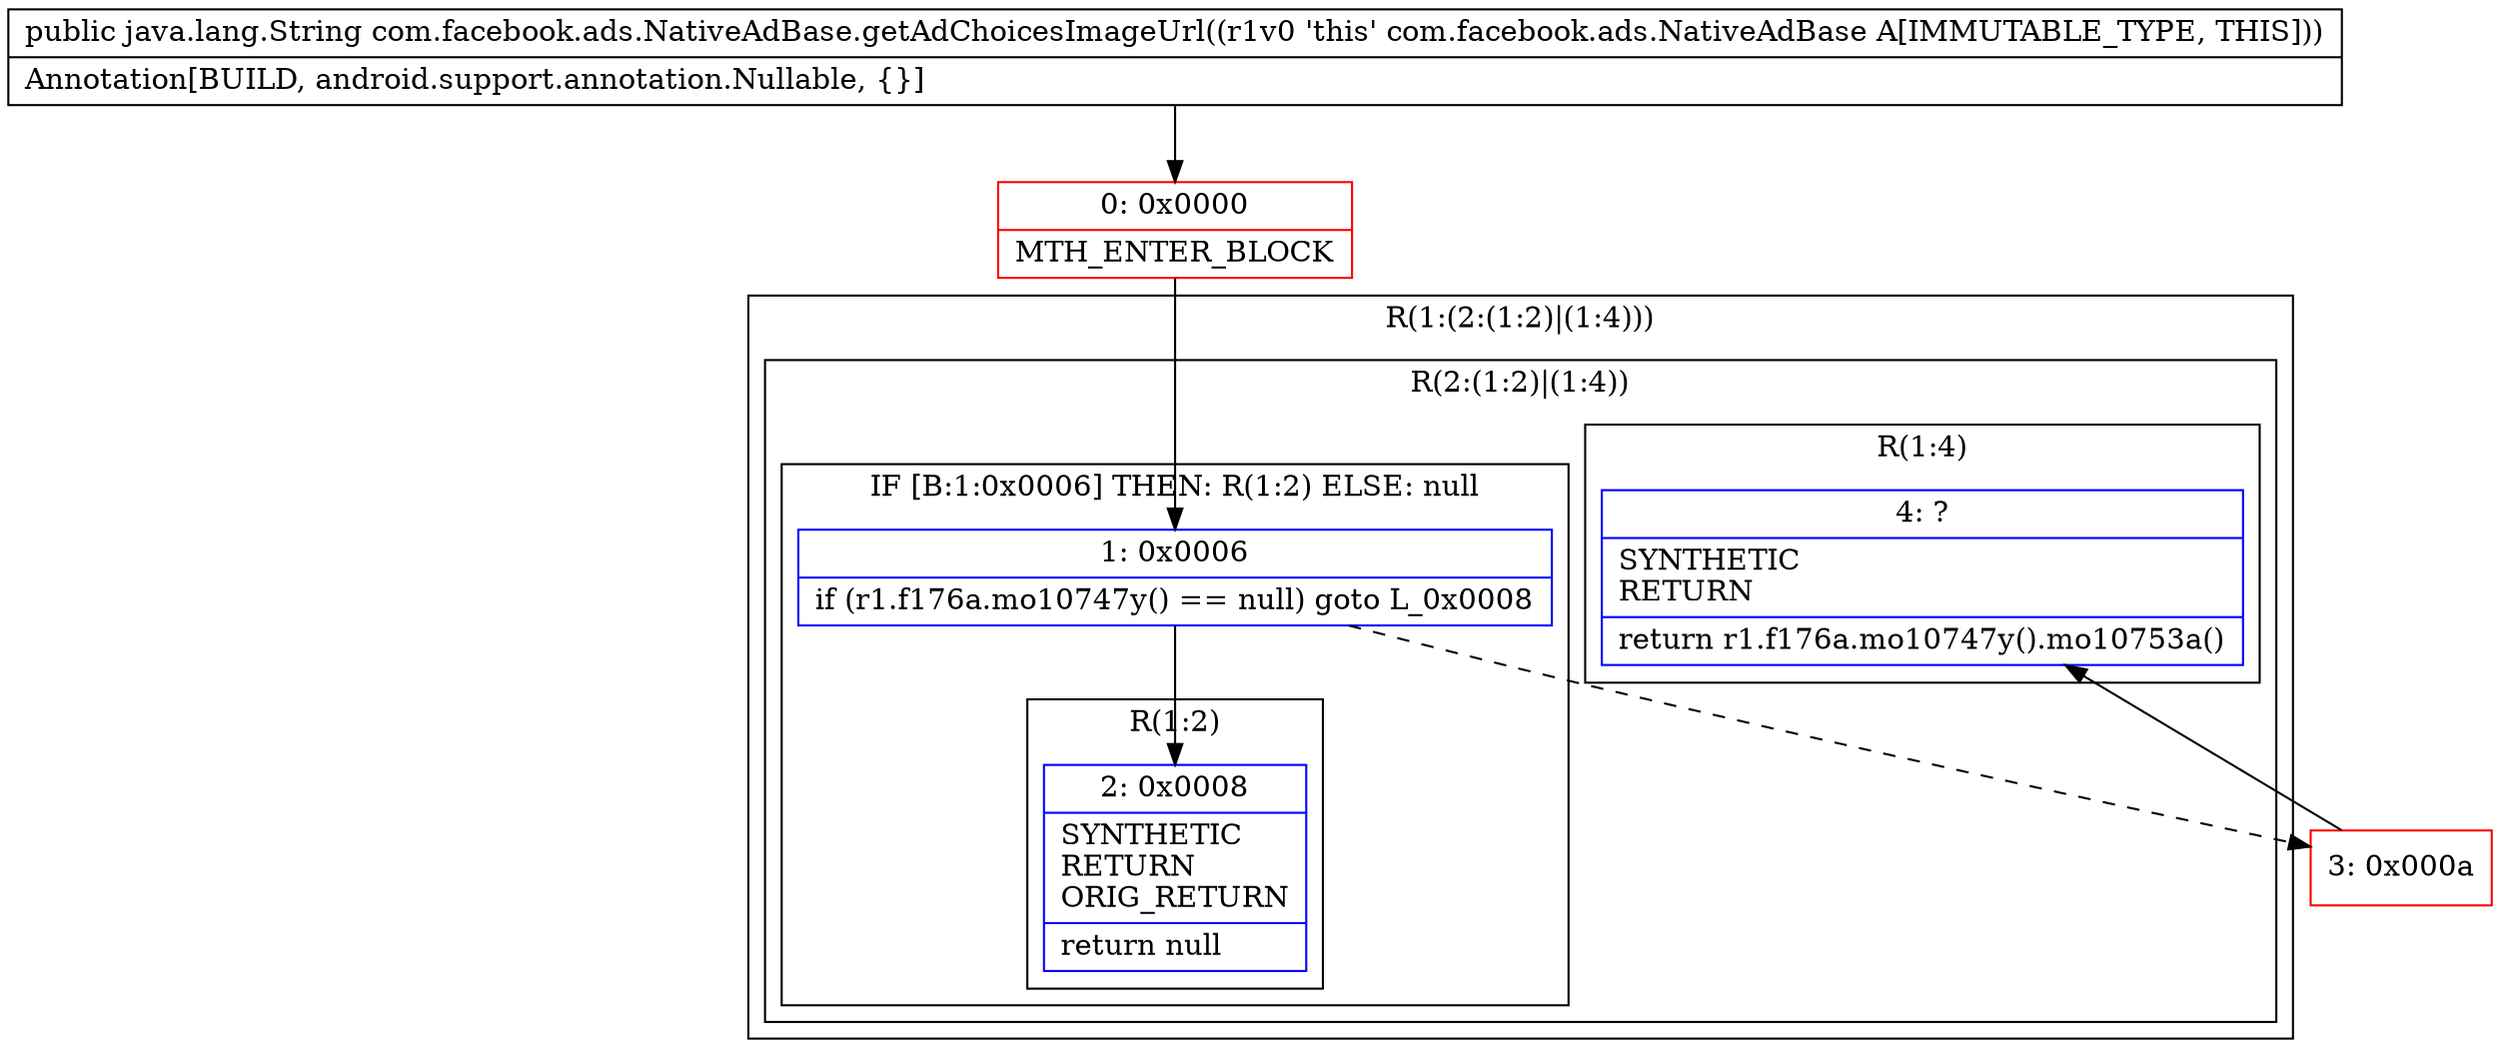digraph "CFG forcom.facebook.ads.NativeAdBase.getAdChoicesImageUrl()Ljava\/lang\/String;" {
subgraph cluster_Region_1550987444 {
label = "R(1:(2:(1:2)|(1:4)))";
node [shape=record,color=blue];
subgraph cluster_Region_269573720 {
label = "R(2:(1:2)|(1:4))";
node [shape=record,color=blue];
subgraph cluster_IfRegion_299138926 {
label = "IF [B:1:0x0006] THEN: R(1:2) ELSE: null";
node [shape=record,color=blue];
Node_1 [shape=record,label="{1\:\ 0x0006|if (r1.f176a.mo10747y() == null) goto L_0x0008\l}"];
subgraph cluster_Region_2129415913 {
label = "R(1:2)";
node [shape=record,color=blue];
Node_2 [shape=record,label="{2\:\ 0x0008|SYNTHETIC\lRETURN\lORIG_RETURN\l|return null\l}"];
}
}
subgraph cluster_Region_869672464 {
label = "R(1:4)";
node [shape=record,color=blue];
Node_4 [shape=record,label="{4\:\ ?|SYNTHETIC\lRETURN\l|return r1.f176a.mo10747y().mo10753a()\l}"];
}
}
}
Node_0 [shape=record,color=red,label="{0\:\ 0x0000|MTH_ENTER_BLOCK\l}"];
Node_3 [shape=record,color=red,label="{3\:\ 0x000a}"];
MethodNode[shape=record,label="{public java.lang.String com.facebook.ads.NativeAdBase.getAdChoicesImageUrl((r1v0 'this' com.facebook.ads.NativeAdBase A[IMMUTABLE_TYPE, THIS]))  | Annotation[BUILD, android.support.annotation.Nullable, \{\}]\l}"];
MethodNode -> Node_0;
Node_1 -> Node_2;
Node_1 -> Node_3[style=dashed];
Node_0 -> Node_1;
Node_3 -> Node_4;
}

